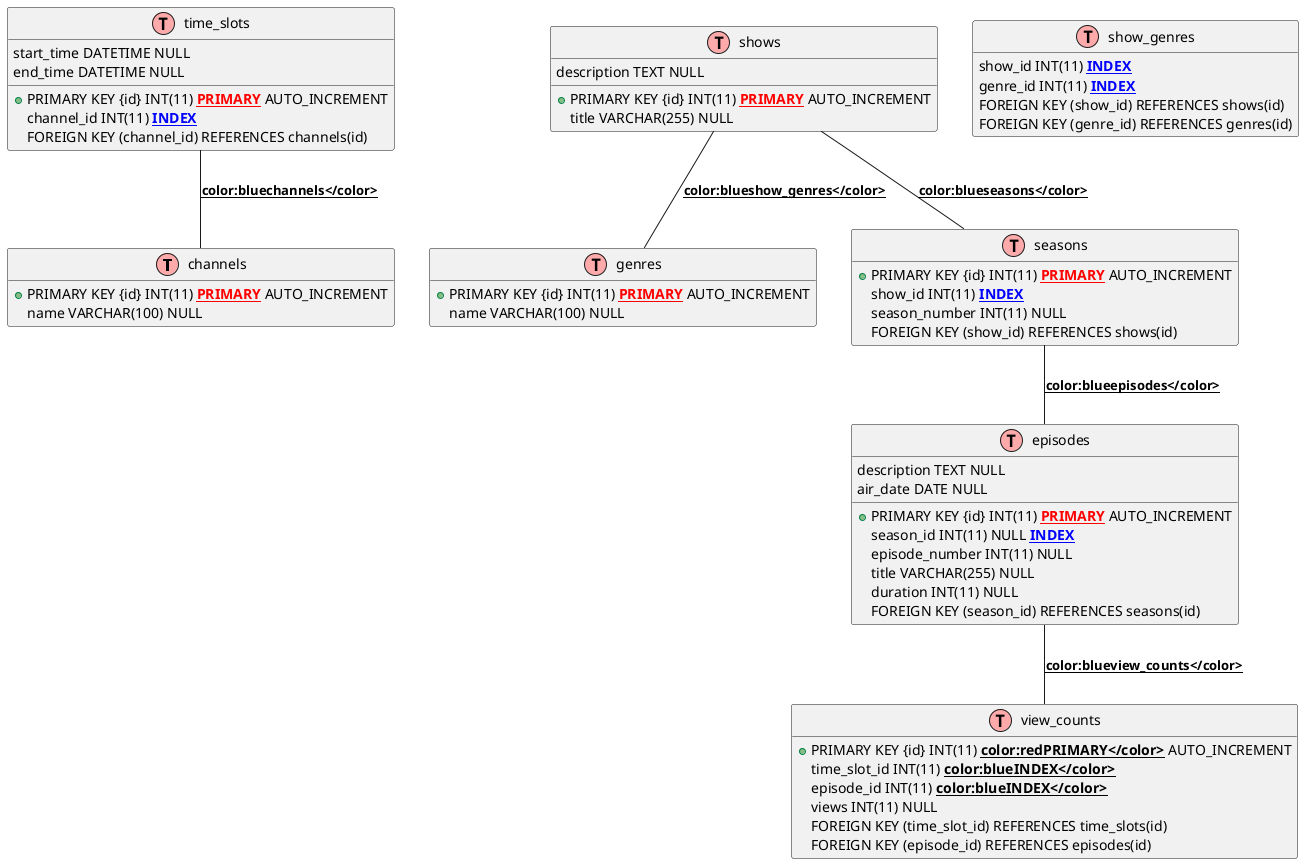 @startuml ERDiagram

!define Table(name,desc) class name as "desc" << (T,#FFAAAA) >>
!define PrimaryKey(x) <color:red>x</color>
!define ForeignKey(x) <color:blue>x</color>
!define Index(x) <color:green>x</color>

!define AUTO_INCREMENT(x) <color:orange>x</color>
!define NULL(x) <color:gray>x</color>

hide empty attributes

Table(channels, "channels") {
  + PRIMARY KEY {id} INT(11) <b><u><color:red>PRIMARY</color></u></b> AUTO_INCREMENT
  name VARCHAR(100) NULL
}

Table(time_slots, "time_slots") {
  + PRIMARY KEY {id} INT(11) <b><u><color:red>PRIMARY</color></u></b> AUTO_INCREMENT
  channel_id INT(11) <b><u><color:blue>INDEX</color></u></b>
  start_time DATETIME NULL
  end_time DATETIME NULL
  FOREIGN KEY (channel_id) REFERENCES channels(id)
}

Table(shows, "shows") {
  + PRIMARY KEY {id} INT(11) <b><u><color:red>PRIMARY</color></u></b> AUTO_INCREMENT
  title VARCHAR(255) NULL
  description TEXT NULL
}

Table(genres, "genres") {
  + PRIMARY KEY {id} INT(11) <b><u><color:red>PRIMARY</color></u></b> AUTO_INCREMENT
  name VARCHAR(100) NULL
}

Table(show_genres, "show_genres") {
  show_id INT(11) <b><u><color:blue>INDEX</color></u></b>
  genre_id INT(11) <b><u><color:blue>INDEX</color></u></b>
  FOREIGN KEY (show_id) REFERENCES shows(id)
  FOREIGN KEY (genre_id) REFERENCES genres(id)
}

Table(seasons, "seasons") {
  + PRIMARY KEY {id} INT(11) <b><u><color:red>PRIMARY</color></u></b> AUTO_INCREMENT
  show_id INT(11) <b><u><color:blue>INDEX</color></u></b>
  season_number INT(11) NULL
  FOREIGN KEY (show_id) REFERENCES shows(id)
}

Table(episodes, "episodes") {
  + PRIMARY KEY {id} INT(11) <b><u><color:red>PRIMARY</color></u></b> AUTO_INCREMENT
  season_id INT(11) NULL <b><u><color:blue>INDEX</color></u></b>
  episode_number INT(11) NULL
  title VARCHAR(255) NULL
  description TEXT NULL
  duration INT(11) NULL
  air_date DATE NULL
  FOREIGN KEY (season_id) REFERENCES seasons(id)
}

Table(view_counts, "view_counts") {
  + PRIMARY KEY {id} INT(11) <b><u>color:redPRIMARY</color></u></b> AUTO_INCREMENT
time_slot_id INT(11) <b><u>color:blueINDEX</color></u></b>
episode_id INT(11) <b><u>color:blueINDEX</color></u></b>
views INT(11) NULL
FOREIGN KEY (time_slot_id) REFERENCES time_slots(id)
FOREIGN KEY (episode_id) REFERENCES episodes(id)
}

shows -- genres : <b><u>color:blueshow_genres</color></u></b>
shows -- seasons : <b><u>color:blueseasons</color></u></b>
seasons -- episodes : <b><u>color:blueepisodes</color></u></b>
time_slots -- channels : <b><u>color:bluechannels</color></u></b>
episodes -- view_counts : <b><u>color:blueview_counts</color></u></b>

@enduml
